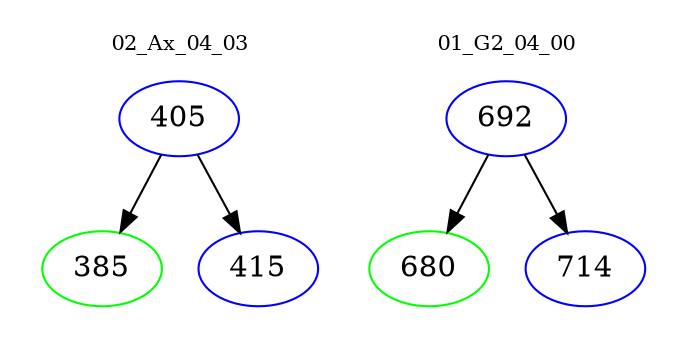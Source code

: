 digraph{
subgraph cluster_0 {
color = white
label = "02_Ax_04_03";
fontsize=10;
T0_405 [label="405", color="blue"]
T0_405 -> T0_385 [color="black"]
T0_385 [label="385", color="green"]
T0_405 -> T0_415 [color="black"]
T0_415 [label="415", color="blue"]
}
subgraph cluster_1 {
color = white
label = "01_G2_04_00";
fontsize=10;
T1_692 [label="692", color="blue"]
T1_692 -> T1_680 [color="black"]
T1_680 [label="680", color="green"]
T1_692 -> T1_714 [color="black"]
T1_714 [label="714", color="blue"]
}
}
